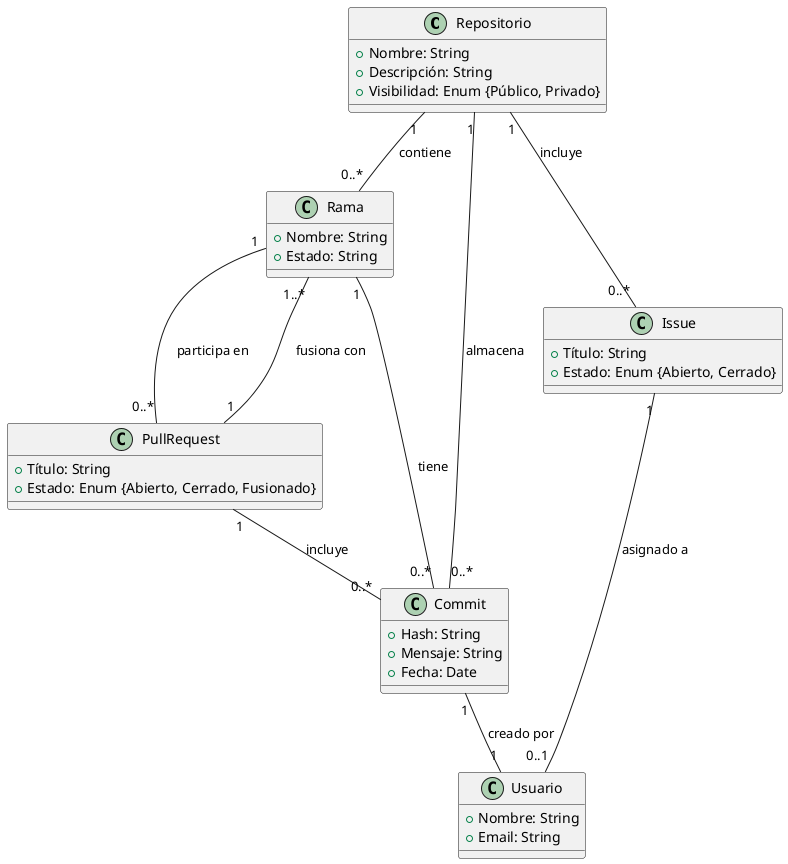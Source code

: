 @startuml
class Repositorio {
  +Nombre: String
  +Descripción: String
  +Visibilidad: Enum {Público, Privado}
}

class Rama {
  +Nombre: String
  +Estado: String
}

class PullRequest {
  +Título: String
  +Estado: Enum {Abierto, Cerrado, Fusionado}
}

class Commit {
  +Hash: String
  +Mensaje: String
  +Fecha: Date
}

class Usuario {
  +Nombre: String
  +Email: String
}

class Issue {
  +Título: String
  +Estado: Enum {Abierto, Cerrado}
}

Repositorio "1" -- "0..*" Rama : contiene
Repositorio "1" -- "0..*" Commit : almacena
Repositorio "1" -- "0..*" Issue : incluye
Rama "1" -- "0..*" Commit : tiene
Rama "1" -- "0..*" PullRequest : participa en
PullRequest "1" -- "0..*" Commit : incluye
PullRequest "1" -- "1..*" Rama : fusiona con
Commit "1" -- "1" Usuario : creado por
Issue "1" -- "0..1" Usuario : asignado a
@enduml
